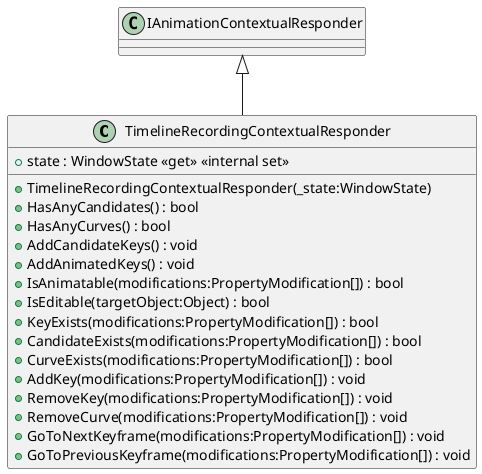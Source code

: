 @startuml
class TimelineRecordingContextualResponder {
    + state : WindowState <<get>> <<internal set>>
    + TimelineRecordingContextualResponder(_state:WindowState)
    + HasAnyCandidates() : bool
    + HasAnyCurves() : bool
    + AddCandidateKeys() : void
    + AddAnimatedKeys() : void
    + IsAnimatable(modifications:PropertyModification[]) : bool
    + IsEditable(targetObject:Object) : bool
    + KeyExists(modifications:PropertyModification[]) : bool
    + CandidateExists(modifications:PropertyModification[]) : bool
    + CurveExists(modifications:PropertyModification[]) : bool
    + AddKey(modifications:PropertyModification[]) : void
    + RemoveKey(modifications:PropertyModification[]) : void
    + RemoveCurve(modifications:PropertyModification[]) : void
    + GoToNextKeyframe(modifications:PropertyModification[]) : void
    + GoToPreviousKeyframe(modifications:PropertyModification[]) : void
}
IAnimationContextualResponder <|-- TimelineRecordingContextualResponder
@enduml
